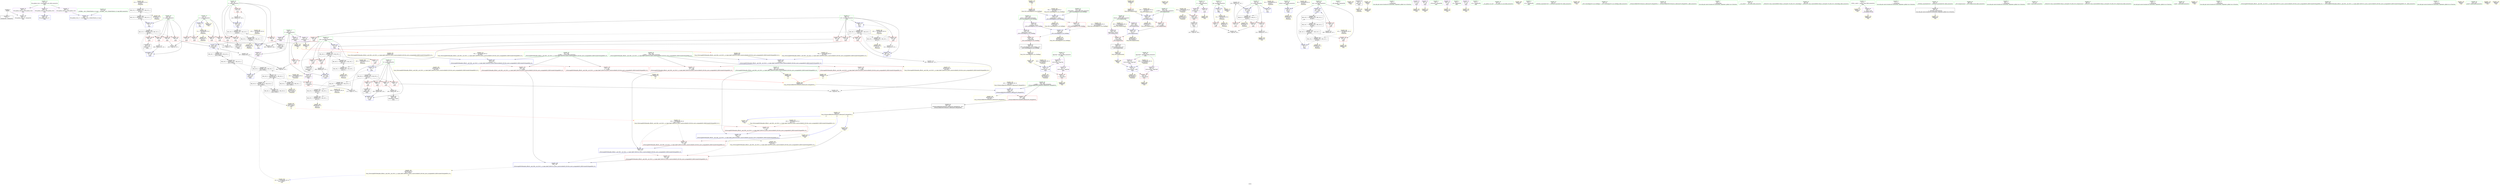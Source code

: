 digraph "SVFG" {
	label="SVFG";

	Node0x564ef6b85640 [shape=record,color=grey,label="{NodeID: 0\nNullPtr}"];
	Node0x564ef6b85640 -> Node0x564ef6ba40d0[style=solid];
	Node0x564ef6b85640 -> Node0x564ef6ba9950[style=solid];
	Node0x564ef6bc0f70 [shape=record,color=yellow,style=double,label="{NodeID: 263\n12V_1 = ENCHI(MR_12V_0)\npts\{66 \}\nFun[main]}"];
	Node0x564ef6bc0f70 -> Node0x564ef6bbd130[style=dashed];
	Node0x564ef6babba0 [shape=record,color=yellow,style=double,label="{NodeID: 180\nAPARM(83)\nCS[]}"];
	Node0x564ef6ba2eb0 [shape=record,color=red,label="{NodeID: 97\n139\<--63\n\<--i\nmain\n}"];
	Node0x564ef6ba2eb0 -> Node0x564ef6ba4610[style=solid];
	Node0x564ef6ba0f10 [shape=record,color=green,label="{NodeID: 14\n8\<--10\nn\<--n_field_insensitive\nGlob }"];
	Node0x564ef6ba0f10 -> Node0x564ef6ba5f00[style=solid];
	Node0x564ef6ba0f10 -> Node0x564ef6ba5fd0[style=solid];
	Node0x564ef6ba0f10 -> Node0x564ef6ba60a0[style=solid];
	Node0x564ef6ba0f10 -> Node0x564ef6ba6170[style=solid];
	Node0x564ef6ba0f10 -> Node0x564ef6ba9550[style=solid];
	Node0x564ef6ba0f10 -> Node0x564ef6bab5f0[style=solid];
	Node0x564ef6bc1c10 [shape=record,color=yellow,style=double,label="{NodeID: 277\n36V_1 = ENCHI(MR_36V_0)\npts\{2490000 \}\nFun[_ZSt12setprecisioni]}"];
	Node0x564ef6bc1c10 -> Node0x564ef6baac30[style=dashed];
	Node0x564ef6ba67b0 [shape=record,color=yellow,style=double,label="{NodeID: 194\nARet(109)\nCS[]}"];
	Node0x564ef6ba3a10 [shape=record,color=red,label="{NodeID: 111\n170\<--71\n\<--j29\nmain\n}"];
	Node0x564ef6ba3a10 -> Node0x564ef6ba46e0[style=solid];
	Node0x564ef6ba1c50 [shape=record,color=green,label="{NodeID: 28\n63\<--64\ni\<--i_field_insensitive\nmain\n}"];
	Node0x564ef6ba1c50 -> Node0x564ef6ba6580[style=solid];
	Node0x564ef6ba1c50 -> Node0x564ef6ba2de0[style=solid];
	Node0x564ef6ba1c50 -> Node0x564ef6ba2eb0[style=solid];
	Node0x564ef6ba1c50 -> Node0x564ef6ba2f80[style=solid];
	Node0x564ef6ba1c50 -> Node0x564ef6ba9d90[style=solid];
	Node0x564ef6ba1c50 -> Node0x564ef6baa1a0[style=solid];
	Node0x564ef6bc32f0 [shape=record,color=yellow,style=double,label="{NodeID: 291\nRETMU(22V_1)\npts\{150000 \}\nFun[main]}"];
	Node0x564ef6ba71d0 [shape=record,color=yellow,style=double,label="{NodeID: 208\nFPARM(234)\nFun[_ZSt11setiosflagsSt13_Ios_Fmtflags]}"];
	Node0x564ef6ba71d0 -> Node0x564ef6baa9c0[style=solid];
	Node0x564ef6ba8e00 [shape=record,color=red,label="{NodeID: 125\n257\<--256\n\<--coerce.dive\n_ZSt12setprecisioni\n}"];
	Node0x564ef6ba8e00 -> Node0x564ef6ba4a20[style=solid];
	Node0x564ef6ba2900 [shape=record,color=green,label="{NodeID: 42\n237\<--238\n__mask.addr\<--__mask.addr_field_insensitive\n_ZSt11setiosflagsSt13_Ios_Fmtflags\n}"];
	Node0x564ef6ba2900 -> Node0x564ef6ba8b90[style=solid];
	Node0x564ef6ba2900 -> Node0x564ef6baa9c0[style=solid];
	Node0x564ef6bc4070 [shape=record,color=yellow,style=double,label="{NodeID: 305\n24V_10 = CSCHI(MR_24V_9)\npts\{170000 \}\nCS[]}"];
	Node0x564ef6bc4070 -> Node0x564ef6bb9530[style=dashed];
	Node0x564ef6baf700 [shape=record,color=grey,label="{NodeID: 222\n223 = Binary(222, 147, )\n}"];
	Node0x564ef6baf700 -> Node0x564ef6baa8f0[style=solid];
	Node0x564ef6ba9a50 [shape=record,color=blue,label="{NodeID: 139\n55\<--9\nretval\<--\nmain\n}"];
	Node0x564ef6ba9a50 -> Node0x564ef6bc2bf0[style=dashed];
	Node0x564ef6ba4540 [shape=record,color=black,label="{NodeID: 56\n134\<--133\nconv\<--\nmain\n}"];
	Node0x564ef6ba4540 -> Node0x564ef6bafe80[style=solid];
	Node0x564ef6bb9030 [shape=record,color=black,label="{NodeID: 236\nMR_20V_5 = PHI(MR_20V_6, MR_20V_4, )\npts\{74 \}\n}"];
	Node0x564ef6bb9030 -> Node0x564ef6ba3c80[style=dashed];
	Node0x564ef6bb9030 -> Node0x564ef6ba3d50[style=dashed];
	Node0x564ef6bb9030 -> Node0x564ef6ba86b0[style=dashed];
	Node0x564ef6bb9030 -> Node0x564ef6ba8780[style=dashed];
	Node0x564ef6bb9030 -> Node0x564ef6baa680[style=dashed];
	Node0x564ef6bb9030 -> Node0x564ef6bbf830[style=dashed];
	Node0x564ef6baa5b0 [shape=record,color=blue,label="{NodeID: 153\n67\<--196\nans\<--inc45\nmain\n}"];
	Node0x564ef6baa5b0 -> Node0x564ef6bb8b30[style=dashed];
	Node0x564ef6ba50a0 [shape=record,color=purple,label="{NodeID: 70\n187\<--16\narrayidx41\<--l\nmain\n}"];
	Node0x564ef6ba50a0 -> Node0x564ef6bac150[style=solid];
	Node0x564ef6bbd630 [shape=record,color=black,label="{NodeID: 250\nMR_14V_2 = PHI(MR_14V_4, MR_14V_1, )\npts\{68 \}\n}"];
	Node0x564ef6bbd630 -> Node0x564ef6baa270[style=dashed];
	Node0x564ef6bbd630 -> Node0x564ef6bc2f70[style=dashed];
	Node0x564ef6bab110 [shape=record,color=blue,label="{NodeID: 167\n294\<--293\n__t.addr\<--__t\n_ZSt4moveIRiEONSt16remove_referenceIT_E4typeEOS2_\n}"];
	Node0x564ef6bab110 -> Node0x564ef6ba9480[style=dashed];
	Node0x564ef6bab110 -> Node0x564ef6bc3a20[style=dashed];
	Node0x564ef6ba5c90 [shape=record,color=purple,label="{NodeID: 84\n243\<--235\ncoerce.dive\<--retval\n_ZSt11setiosflagsSt13_Ios_Fmtflags\n}"];
	Node0x564ef6ba5c90 -> Node0x564ef6ba8c60[style=solid];
	Node0x564ef6b86450 [shape=record,color=green,label="{NodeID: 1\n7\<--1\n__dso_handle\<--dummyObj\nGlob }"];
	Node0x564ef6bc1050 [shape=record,color=yellow,style=double,label="{NodeID: 264\n14V_1 = ENCHI(MR_14V_0)\npts\{68 \}\nFun[main]}"];
	Node0x564ef6bc1050 -> Node0x564ef6bbd630[style=dashed];
	Node0x564ef6babc70 [shape=record,color=yellow,style=double,label="{NodeID: 181\nAPARM(88)\nCS[]|{<s0>5}}"];
	Node0x564ef6babc70:s0 -> Node0x564ef6ba7110[style=solid,color=red];
	Node0x564ef6ba2f80 [shape=record,color=red,label="{NodeID: 98\n151\<--63\n\<--i\nmain\n}"];
	Node0x564ef6ba2f80 -> Node0x564ef6baeb00[style=solid];
	Node0x564ef6ba1010 [shape=record,color=green,label="{NodeID: 15\n11\<--12\nqq\<--qq_field_insensitive\nGlob }"];
	Node0x564ef6ba1010 -> Node0x564ef6ba6240[style=solid];
	Node0x564ef6ba1010 -> Node0x564ef6ba9650[style=solid];
	Node0x564ef6ba1010 -> Node0x564ef6bab450[style=solid];
	Node0x564ef6bc1d20 [shape=record,color=yellow,style=double,label="{NodeID: 278\n34V_1 = ENCHI(MR_34V_0)\npts\{251 \}\nFun[_ZSt12setprecisioni]}"];
	Node0x564ef6bc1d20 -> Node0x564ef6baab60[style=dashed];
	Node0x564ef6ba6840 [shape=record,color=yellow,style=double,label="{NodeID: 195\nARet(37)\nCS[]}"];
	Node0x564ef6ba3ae0 [shape=record,color=red,label="{NodeID: 112\n177\<--71\n\<--j29\nmain\n}"];
	Node0x564ef6ba3ae0 -> Node0x564ef6baa4e0[style=solid];
	Node0x564ef6ba1d20 [shape=record,color=green,label="{NodeID: 29\n65\<--66\nj\<--j_field_insensitive\nmain\n}"];
	Node0x564ef6ba1d20 -> Node0x564ef6ba3050[style=solid];
	Node0x564ef6ba1d20 -> Node0x564ef6ba3120[style=solid];
	Node0x564ef6ba1d20 -> Node0x564ef6ba31f0[style=solid];
	Node0x564ef6ba1d20 -> Node0x564ef6ba32c0[style=solid];
	Node0x564ef6ba1d20 -> Node0x564ef6ba9f30[style=solid];
	Node0x564ef6ba1d20 -> Node0x564ef6baa0d0[style=solid];
	Node0x564ef6bc33d0 [shape=record,color=yellow,style=double,label="{NodeID: 292\nRETMU(24V_2)\npts\{170000 \}\nFun[main]}"];
	Node0x564ef6ba7290 [shape=record,color=yellow,style=double,label="{NodeID: 209\nFRet(54)\nFun[main]}"];
	Node0x564ef6ba8ed0 [shape=record,color=red,label="{NodeID: 126\n273\<--265\n\<--__a.addr\n_ZSt4swapIiENSt9enable_ifIXsr6__and_ISt6__not_ISt15__is_tuple_likeIT_EESt21is_move_constructibleIS3_ESt18is_move_assignableIS3_EEE5valueEvE4typeERS3_SC_\n}"];
	Node0x564ef6ba8ed0 -> Node0x564ef6bac2f0[style=solid];
	Node0x564ef6ba29d0 [shape=record,color=green,label="{NodeID: 43\n248\<--249\nretval\<--retval_field_insensitive\n_ZSt12setprecisioni\n}"];
	Node0x564ef6ba29d0 -> Node0x564ef6ba5d60[style=solid];
	Node0x564ef6ba29d0 -> Node0x564ef6ba5e30[style=solid];
	Node0x564ef6baf880 [shape=record,color=grey,label="{NodeID: 223\n215 = Binary(214, 147, )\n}"];
	Node0x564ef6baf880 -> Node0x564ef6babe10[style=solid];
	Node0x564ef6ba9b20 [shape=record,color=blue,label="{NodeID: 140\n80\<--76\ncoerce.dive\<--call\nmain\n}"];
	Node0x564ef6ba9b20 -> Node0x564ef6ba8850[style=dashed];
	Node0x564ef6ba9b20 -> Node0x564ef6bc34b0[style=dashed];
	Node0x564ef6ba4610 [shape=record,color=black,label="{NodeID: 57\n140\<--139\nidxprom20\<--\nmain\n}"];
	Node0x564ef6bb9530 [shape=record,color=black,label="{NodeID: 237\nMR_24V_9 = PHI(MR_24V_10, MR_24V_8, )\npts\{170000 \}\n}"];
	Node0x564ef6bb9530 -> Node0x564ef6bbfd30[style=dashed];
	Node0x564ef6bb9530 -> Node0x564ef6bc3f10[style=dashed];
	Node0x564ef6baa680 [shape=record,color=blue,label="{NodeID: 154\n73\<--200\nk\<--dec\nmain\n}"];
	Node0x564ef6baa680 -> Node0x564ef6bb9030[style=dashed];
	Node0x564ef6ba5170 [shape=record,color=purple,label="{NodeID: 71\n191\<--16\narrayidx44\<--l\nmain\n}"];
	Node0x564ef6ba5170 -> Node0x564ef6bac220[style=solid];
	Node0x564ef6bbe340 [shape=record,color=black,label="{NodeID: 251\nMR_16V_2 = PHI(MR_16V_4, MR_16V_1, )\npts\{70 \}\n}"];
	Node0x564ef6bbe340 -> Node0x564ef6baa340[style=dashed];
	Node0x564ef6bbe340 -> Node0x564ef6bc3050[style=dashed];
	Node0x564ef6bab1e0 [shape=record,color=yellow,style=double,label="{NodeID: 168\nAPARM(84)\nCS[]}"];
	Node0x564ef6ba5d60 [shape=record,color=purple,label="{NodeID: 85\n253\<--248\n_M_n\<--retval\n_ZSt12setprecisioni\n}"];
	Node0x564ef6ba5d60 -> Node0x564ef6baac30[style=solid];
	Node0x564ef6b864e0 [shape=record,color=green,label="{NodeID: 2\n9\<--1\n\<--dummyObj\nCan only get source location for instruction, argument, global var or function.}"];
	Node0x564ef6bc1130 [shape=record,color=yellow,style=double,label="{NodeID: 265\n16V_1 = ENCHI(MR_16V_0)\npts\{70 \}\nFun[main]}"];
	Node0x564ef6bc1130 -> Node0x564ef6bbe340[style=dashed];
	Node0x564ef6babd40 [shape=record,color=yellow,style=double,label="{NodeID: 182\nAPARM(217)\nCS[]}"];
	Node0x564ef6ba3050 [shape=record,color=red,label="{NodeID: 99\n126\<--65\n\<--j\nmain\n}"];
	Node0x564ef6ba3050 -> Node0x564ef6bb0300[style=solid];
	Node0x564ef6ba1110 [shape=record,color=green,label="{NodeID: 16\n13\<--15\ns\<--s_field_insensitive\nGlob }"];
	Node0x564ef6ba1110 -> Node0x564ef6ba4c90[style=solid];
	Node0x564ef6ba1110 -> Node0x564ef6ba4d60[style=solid];
	Node0x564ef6bc1e00 [shape=record,color=yellow,style=double,label="{NodeID: 279\n32V_1 = ENCHI(MR_32V_0)\npts\{2360000 \}\nFun[_ZSt11setiosflagsSt13_Ios_Fmtflags]}"];
	Node0x564ef6bc1e00 -> Node0x564ef6baaa90[style=dashed];
	Node0x564ef6ba68d0 [shape=record,color=yellow,style=double,label="{NodeID: 196\nARet(76)\nCS[]}"];
	Node0x564ef6ba68d0 -> Node0x564ef6ba9b20[style=solid];
	Node0x564ef6ba3bb0 [shape=record,color=red,label="{NodeID: 113\n205\<--71\n\<--j29\nmain\n}"];
	Node0x564ef6ba3bb0 -> Node0x564ef6baee00[style=solid];
	Node0x564ef6ba1df0 [shape=record,color=green,label="{NodeID: 30\n67\<--68\nans\<--ans_field_insensitive\nmain\n}"];
	Node0x564ef6ba1df0 -> Node0x564ef6ba3390[style=solid];
	Node0x564ef6ba1df0 -> Node0x564ef6ba3460[style=solid];
	Node0x564ef6ba1df0 -> Node0x564ef6baa270[style=solid];
	Node0x564ef6ba1df0 -> Node0x564ef6baa5b0[style=solid];
	Node0x564ef6bc34b0 [shape=record,color=yellow,style=double,label="{NodeID: 293\nRETMU(26V_2)\npts\{580000 \}\nFun[main]}"];
	Node0x564ef6ba73b0 [shape=record,color=yellow,style=double,label="{NodeID: 210\nFRet(292)\nFun[_ZSt4moveIRiEONSt16remove_referenceIT_E4typeEOS2_]|{<s0>12|<s1>13|<s2>14}}"];
	Node0x564ef6ba73b0:s0 -> Node0x564ef6ba6ba0[style=solid,color=blue];
	Node0x564ef6ba73b0:s1 -> Node0x564ef6ba6c30[style=solid,color=blue];
	Node0x564ef6ba73b0:s2 -> Node0x564ef6ba6cc0[style=solid,color=blue];
	Node0x564ef6ba8fa0 [shape=record,color=red,label="{NodeID: 127\n282\<--265\n\<--__a.addr\n_ZSt4swapIiENSt9enable_ifIXsr6__and_ISt6__not_ISt15__is_tuple_likeIT_EESt21is_move_constructibleIS3_ESt18is_move_assignableIS3_EEE5valueEvE4typeERS3_SC_\n}"];
	Node0x564ef6ba8fa0 -> Node0x564ef6baaf70[style=solid];
	Node0x564ef6ba2aa0 [shape=record,color=green,label="{NodeID: 44\n250\<--251\n__n.addr\<--__n.addr_field_insensitive\n_ZSt12setprecisioni\n}"];
	Node0x564ef6ba2aa0 -> Node0x564ef6ba8d30[style=solid];
	Node0x564ef6ba2aa0 -> Node0x564ef6baab60[style=solid];
	Node0x564ef6bafa00 [shape=record,color=grey,label="{NodeID: 224\n175 = cmp(173, 174, )\n}"];
	Node0x564ef6ba9bf0 [shape=record,color=blue,label="{NodeID: 141\n91\<--87\ncoerce.dive5\<--call4\nmain\n}"];
	Node0x564ef6ba9bf0 -> Node0x564ef6ba8920[style=dashed];
	Node0x564ef6ba9bf0 -> Node0x564ef6bc3590[style=dashed];
	Node0x564ef6ba46e0 [shape=record,color=black,label="{NodeID: 58\n171\<--170\nidxprom33\<--\nmain\n}"];
	Node0x564ef6bb9a30 [shape=record,color=black,label="{NodeID: 238\nMR_10V_4 = PHI(MR_10V_5, MR_10V_3, )\npts\{64 \}\n}"];
	Node0x564ef6bb9a30 -> Node0x564ef6ba6580[style=dashed];
	Node0x564ef6bb9a30 -> Node0x564ef6ba2de0[style=dashed];
	Node0x564ef6bb9a30 -> Node0x564ef6ba2eb0[style=dashed];
	Node0x564ef6bb9a30 -> Node0x564ef6ba2f80[style=dashed];
	Node0x564ef6bb9a30 -> Node0x564ef6baa1a0[style=dashed];
	Node0x564ef6bb9a30 -> Node0x564ef6bbcc30[style=dashed];
	Node0x564ef6baa750 [shape=record,color=blue,label="{NodeID: 155\n71\<--206\nj29\<--inc50\nmain\n}"];
	Node0x564ef6baa750 -> Node0x564ef6bba930[style=dashed];
	Node0x564ef6ba5240 [shape=record,color=purple,label="{NodeID: 72\n98\<--19\n\<--.str\nmain\n}"];
	Node0x564ef6ba5240 -> Node0x564ef6bab380[style=solid];
	Node0x564ef6bbe430 [shape=record,color=black,label="{NodeID: 252\nMR_18V_2 = PHI(MR_18V_3, MR_18V_1, )\npts\{72 \}\n}"];
	Node0x564ef6bbe430 -> Node0x564ef6bbb830[style=dashed];
	Node0x564ef6bbe430 -> Node0x564ef6bc3130[style=dashed];
	Node0x564ef6bab2b0 [shape=record,color=yellow,style=double,label="{NodeID: 169\nAPARM(94)\nCS[]}"];
	Node0x564ef6ba5e30 [shape=record,color=purple,label="{NodeID: 86\n256\<--248\ncoerce.dive\<--retval\n_ZSt12setprecisioni\n}"];
	Node0x564ef6ba5e30 -> Node0x564ef6ba8e00[style=solid];
	Node0x564ef6b86790 [shape=record,color=green,label="{NodeID: 3\n18\<--1\n_ZSt4cout\<--dummyObj\nGlob }"];
	Node0x564ef6bc1210 [shape=record,color=yellow,style=double,label="{NodeID: 266\n18V_1 = ENCHI(MR_18V_0)\npts\{72 \}\nFun[main]}"];
	Node0x564ef6bc1210 -> Node0x564ef6bbe430[style=dashed];
	Node0x564ef6babe10 [shape=record,color=yellow,style=double,label="{NodeID: 183\nAPARM(215)\nCS[]}"];
	Node0x564ef6ba3120 [shape=record,color=red,label="{NodeID: 100\n130\<--65\n\<--j\nmain\n}"];
	Node0x564ef6ba3120 -> Node0x564ef6ba4470[style=solid];
	Node0x564ef6ba1210 [shape=record,color=green,label="{NodeID: 17\n16\<--17\nl\<--l_field_insensitive\nGlob }"];
	Node0x564ef6ba1210 -> Node0x564ef6ba4e30[style=solid];
	Node0x564ef6ba1210 -> Node0x564ef6ba4f00[style=solid];
	Node0x564ef6ba1210 -> Node0x564ef6ba4fd0[style=solid];
	Node0x564ef6ba1210 -> Node0x564ef6ba50a0[style=solid];
	Node0x564ef6ba1210 -> Node0x564ef6ba5170[style=solid];
	Node0x564ef6bc1f10 [shape=record,color=yellow,style=double,label="{NodeID: 280\n30V_1 = ENCHI(MR_30V_0)\npts\{238 \}\nFun[_ZSt11setiosflagsSt13_Ios_Fmtflags]}"];
	Node0x564ef6bc1f10 -> Node0x564ef6baa9c0[style=dashed];
	Node0x564ef6ba6960 [shape=record,color=yellow,style=double,label="{NodeID: 197\nARet(84)\nCS[]}"];
	Node0x564ef6ba6960 -> Node0x564ef6bab1e0[style=solid];
	Node0x564ef6ba3c80 [shape=record,color=red,label="{NodeID: 114\n180\<--73\n\<--k\nmain\n}"];
	Node0x564ef6ba3c80 -> Node0x564ef6bb0000[style=solid];
	Node0x564ef6ba1ec0 [shape=record,color=green,label="{NodeID: 31\n69\<--70\ni25\<--i25_field_insensitive\nmain\n}"];
	Node0x564ef6ba1ec0 -> Node0x564ef6ba3530[style=solid];
	Node0x564ef6ba1ec0 -> Node0x564ef6ba3600[style=solid];
	Node0x564ef6ba1ec0 -> Node0x564ef6ba36d0[style=solid];
	Node0x564ef6ba1ec0 -> Node0x564ef6ba37a0[style=solid];
	Node0x564ef6ba1ec0 -> Node0x564ef6ba3870[style=solid];
	Node0x564ef6ba1ec0 -> Node0x564ef6baa340[style=solid];
	Node0x564ef6ba1ec0 -> Node0x564ef6baa820[style=solid];
	Node0x564ef6bc3590 [shape=record,color=yellow,style=double,label="{NodeID: 294\nRETMU(28V_2)\npts\{600000 \}\nFun[main]}"];
	Node0x564ef6ba7500 [shape=record,color=yellow,style=double,label="{NodeID: 211\nFRet(246)\nFun[_ZSt12setprecisioni]|{<s0>5}}"];
	Node0x564ef6ba7500:s0 -> Node0x564ef6ba69f0[style=solid,color=blue];
	Node0x564ef6ba9070 [shape=record,color=red,label="{NodeID: 128\n279\<--267\n\<--__b.addr\n_ZSt4swapIiENSt9enable_ifIXsr6__and_ISt6__not_ISt15__is_tuple_likeIT_EESt21is_move_constructibleIS3_ESt18is_move_assignableIS3_EEE5valueEvE4typeERS3_SC_\n}"];
	Node0x564ef6ba9070 -> Node0x564ef6bac3c0[style=solid];
	Node0x564ef6ba2b70 [shape=record,color=green,label="{NodeID: 45\n265\<--266\n__a.addr\<--__a.addr_field_insensitive\n_ZSt4swapIiENSt9enable_ifIXsr6__and_ISt6__not_ISt15__is_tuple_likeIT_EESt21is_move_constructibleIS3_ESt18is_move_assignableIS3_EEE5valueEvE4typeERS3_SC_\n}"];
	Node0x564ef6ba2b70 -> Node0x564ef6ba8ed0[style=solid];
	Node0x564ef6ba2b70 -> Node0x564ef6ba8fa0[style=solid];
	Node0x564ef6ba2b70 -> Node0x564ef6baad00[style=solid];
	Node0x564ef6bafb80 [shape=record,color=grey,label="{NodeID: 225\n160 = cmp(158, 159, )\n}"];
	Node0x564ef6ba9cc0 [shape=record,color=blue,label="{NodeID: 142\n61\<--9\nii\<--\nmain\n}"];
	Node0x564ef6ba9cc0 -> Node0x564ef6bbc730[style=dashed];
	Node0x564ef6ba47b0 [shape=record,color=black,label="{NodeID: 59\n186\<--185\nidxprom40\<--\nmain\n}"];
	Node0x564ef6bb9f30 [shape=record,color=black,label="{NodeID: 239\nMR_12V_3 = PHI(MR_12V_5, MR_12V_2, )\npts\{66 \}\n}"];
	Node0x564ef6bb9f30 -> Node0x564ef6ba9f30[style=dashed];
	Node0x564ef6bb9f30 -> Node0x564ef6bbd130[style=dashed];
	Node0x564ef6baa820 [shape=record,color=blue,label="{NodeID: 156\n69\<--211\ni25\<--inc53\nmain\n}"];
	Node0x564ef6baa820 -> Node0x564ef6bbb330[style=dashed];
	Node0x564ef6ba5310 [shape=record,color=purple,label="{NodeID: 73\n108\<--19\n\<--.str\nmain\n}"];
	Node0x564ef6ba5310 -> Node0x564ef6bab520[style=solid];
	Node0x564ef6bbe930 [shape=record,color=black,label="{NodeID: 253\nMR_20V_2 = PHI(MR_20V_3, MR_20V_1, )\npts\{74 \}\n}"];
	Node0x564ef6bbe930 -> Node0x564ef6bbbd30[style=dashed];
	Node0x564ef6bbe930 -> Node0x564ef6bc3210[style=dashed];
	Node0x564ef6bab380 [shape=record,color=yellow,style=double,label="{NodeID: 170\nAPARM(98)\nCS[]}"];
	Node0x564ef6ba5f00 [shape=record,color=red,label="{NodeID: 87\n113\<--8\n\<--n\nmain\n}"];
	Node0x564ef6ba5f00 -> Node0x564ef6bb0180[style=solid];
	Node0x564ef6b86820 [shape=record,color=green,label="{NodeID: 4\n19\<--1\n.str\<--dummyObj\nGlob }"];
	Node0x564ef6bc12f0 [shape=record,color=yellow,style=double,label="{NodeID: 267\n20V_1 = ENCHI(MR_20V_0)\npts\{74 \}\nFun[main]}"];
	Node0x564ef6bc12f0 -> Node0x564ef6bbe930[style=dashed];
	Node0x564ef6babee0 [shape=record,color=yellow,style=double,label="{NodeID: 184\nAPARM(216)\nCS[]}"];
	Node0x564ef6ba31f0 [shape=record,color=red,label="{NodeID: 101\n138\<--65\n\<--j\nmain\n}"];
	Node0x564ef6ba31f0 -> Node0x564ef6baa000[style=solid];
	Node0x564ef6ba1310 [shape=record,color=green,label="{NodeID: 18\n25\<--29\nllvm.global_ctors\<--llvm.global_ctors_field_insensitive\nGlob }"];
	Node0x564ef6ba1310 -> Node0x564ef6ba5580[style=solid];
	Node0x564ef6ba1310 -> Node0x564ef6ba5680[style=solid];
	Node0x564ef6ba1310 -> Node0x564ef6ba5780[style=solid];
	Node0x564ef6bc1ff0 [shape=record,color=yellow,style=double,label="{NodeID: 281\nRETMU(2V_1)\npts\{10 \}\nFun[main]}"];
	Node0x564ef6ba69f0 [shape=record,color=yellow,style=double,label="{NodeID: 198\nARet(87)\nCS[]}"];
	Node0x564ef6ba69f0 -> Node0x564ef6ba9bf0[style=solid];
	Node0x564ef6ba3d50 [shape=record,color=red,label="{NodeID: 115\n185\<--73\n\<--k\nmain\n}"];
	Node0x564ef6ba3d50 -> Node0x564ef6ba47b0[style=solid];
	Node0x564ef6ba1f90 [shape=record,color=green,label="{NodeID: 32\n71\<--72\nj29\<--j29_field_insensitive\nmain\n}"];
	Node0x564ef6ba1f90 -> Node0x564ef6ba3940[style=solid];
	Node0x564ef6ba1f90 -> Node0x564ef6ba3a10[style=solid];
	Node0x564ef6ba1f90 -> Node0x564ef6ba3ae0[style=solid];
	Node0x564ef6ba1f90 -> Node0x564ef6ba3bb0[style=solid];
	Node0x564ef6ba1f90 -> Node0x564ef6baa410[style=solid];
	Node0x564ef6ba1f90 -> Node0x564ef6baa750[style=solid];
	Node0x564ef6bc3670 [shape=record,color=yellow,style=double,label="{NodeID: 295\nRETMU(42V_2)\npts\{270 \}\nFun[_ZSt4swapIiENSt9enable_ifIXsr6__and_ISt6__not_ISt15__is_tuple_likeIT_EESt21is_move_constructibleIS3_ESt18is_move_assignableIS3_EEE5valueEvE4typeERS3_SC_]}"];
	Node0x564ef6bae940 [shape=record,color=yellow,style=double,label="{NodeID: 212\nFRet(233)\nFun[_ZSt11setiosflagsSt13_Ios_Fmtflags]|{<s0>3}}"];
	Node0x564ef6bae940:s0 -> Node0x564ef6ba68d0[style=solid,color=blue];
	Node0x564ef6ba9140 [shape=record,color=red,label="{NodeID: 129\n286\<--267\n\<--__b.addr\n_ZSt4swapIiENSt9enable_ifIXsr6__and_ISt6__not_ISt15__is_tuple_likeIT_EESt21is_move_constructibleIS3_ESt18is_move_assignableIS3_EEE5valueEvE4typeERS3_SC_\n}"];
	Node0x564ef6ba9140 -> Node0x564ef6bab040[style=solid];
	Node0x564ef6ba2c40 [shape=record,color=green,label="{NodeID: 46\n267\<--268\n__b.addr\<--__b.addr_field_insensitive\n_ZSt4swapIiENSt9enable_ifIXsr6__and_ISt6__not_ISt15__is_tuple_likeIT_EESt21is_move_constructibleIS3_ESt18is_move_assignableIS3_EEE5valueEvE4typeERS3_SC_\n}"];
	Node0x564ef6ba2c40 -> Node0x564ef6ba9070[style=solid];
	Node0x564ef6ba2c40 -> Node0x564ef6ba9140[style=solid];
	Node0x564ef6ba2c40 -> Node0x564ef6baadd0[style=solid];
	Node0x564ef6bafd00 [shape=record,color=grey,label="{NodeID: 226\n106 = cmp(104, 105, )\n}"];
	Node0x564ef6ba9d90 [shape=record,color=blue,label="{NodeID: 143\n63\<--9\ni\<--\nmain\n}"];
	Node0x564ef6ba9d90 -> Node0x564ef6bb9a30[style=dashed];
	Node0x564ef6ba4880 [shape=record,color=black,label="{NodeID: 60\n190\<--189\nidxprom43\<--sub42\nmain\n}"];
	Node0x564ef6bba430 [shape=record,color=black,label="{NodeID: 240\nMR_24V_3 = PHI(MR_24V_5, MR_24V_2, )\npts\{170000 \}\n}"];
	Node0x564ef6bba430 -> Node0x564ef6ba9e60[style=dashed];
	Node0x564ef6bba430 -> Node0x564ef6bbc230[style=dashed];
	Node0x564ef6baa8f0 [shape=record,color=blue,label="{NodeID: 157\n61\<--223\nii\<--inc58\nmain\n}"];
	Node0x564ef6baa8f0 -> Node0x564ef6bbc730[style=dashed];
	Node0x564ef6ba53e0 [shape=record,color=purple,label="{NodeID: 74\n121\<--21\n\<--.str.1\nmain\n}"];
	Node0x564ef6ba53e0 -> Node0x564ef6babfb0[style=solid];
	Node0x564ef6bbee30 [shape=record,color=black,label="{NodeID: 254\nMR_24V_2 = PHI(MR_24V_8, MR_24V_1, )\npts\{170000 \}\n}"];
	Node0x564ef6bbee30 -> Node0x564ef6bba430[style=dashed];
	Node0x564ef6bbee30 -> Node0x564ef6bc33d0[style=dashed];
	Node0x564ef6bab450 [shape=record,color=yellow,style=double,label="{NodeID: 171\nAPARM(11)\nCS[]}"];
	Node0x564ef6ba5fd0 [shape=record,color=red,label="{NodeID: 88\n127\<--8\n\<--n\nmain\n}"];
	Node0x564ef6ba5fd0 -> Node0x564ef6bb0300[style=solid];
	Node0x564ef6b868b0 [shape=record,color=green,label="{NodeID: 5\n21\<--1\n.str.1\<--dummyObj\nGlob }"];
	Node0x564ef6bc13d0 [shape=record,color=yellow,style=double,label="{NodeID: 268\n22V_1 = ENCHI(MR_22V_0)\npts\{150000 \}\nFun[main]}"];
	Node0x564ef6bc13d0 -> Node0x564ef6ba89f0[style=dashed];
	Node0x564ef6bc13d0 -> Node0x564ef6bc32f0[style=dashed];
	Node0x564ef6babfb0 [shape=record,color=yellow,style=double,label="{NodeID: 185\nAPARM(121)\nCS[]}"];
	Node0x564ef6ba32c0 [shape=record,color=red,label="{NodeID: 102\n145\<--65\n\<--j\nmain\n}"];
	Node0x564ef6ba32c0 -> Node0x564ef6baef80[style=solid];
	Node0x564ef6ba1410 [shape=record,color=green,label="{NodeID: 19\n30\<--31\n__cxx_global_var_init\<--__cxx_global_var_init_field_insensitive\n}"];
	Node0x564ef6bc2b10 [shape=record,color=yellow,style=double,label="{NodeID: 282\nRETMU(4V_1)\npts\{12 \}\nFun[main]}"];
	Node0x564ef6ba6a80 [shape=record,color=yellow,style=double,label="{NodeID: 199\nARet(218)\nCS[]}"];
	Node0x564ef6ba86b0 [shape=record,color=red,label="{NodeID: 116\n188\<--73\n\<--k\nmain\n}"];
	Node0x564ef6ba86b0 -> Node0x564ef6baec80[style=solid];
	Node0x564ef6ba2060 [shape=record,color=green,label="{NodeID: 33\n73\<--74\nk\<--k_field_insensitive\nmain\n}"];
	Node0x564ef6ba2060 -> Node0x564ef6ba3c80[style=solid];
	Node0x564ef6ba2060 -> Node0x564ef6ba3d50[style=solid];
	Node0x564ef6ba2060 -> Node0x564ef6ba86b0[style=solid];
	Node0x564ef6ba2060 -> Node0x564ef6ba8780[style=solid];
	Node0x564ef6ba2060 -> Node0x564ef6baa4e0[style=solid];
	Node0x564ef6ba2060 -> Node0x564ef6baa680[style=solid];
	Node0x564ef6bc3780 [shape=record,color=yellow,style=double,label="{NodeID: 296\nRETMU(24V_3)\npts\{170000 \}\nFun[_ZSt4swapIiENSt9enable_ifIXsr6__and_ISt6__not_ISt15__is_tuple_likeIT_EESt21is_move_constructibleIS3_ESt18is_move_assignableIS3_EEE5valueEvE4typeERS3_SC_]|{<s0>10}}"];
	Node0x564ef6bc3780:s0 -> Node0x564ef6bc4070[style=dashed,color=blue];
	Node0x564ef6baea00 [shape=record,color=grey,label="{NodeID: 213\n211 = Binary(210, 147, )\n}"];
	Node0x564ef6baea00 -> Node0x564ef6baa820[style=solid];
	Node0x564ef6ba9210 [shape=record,color=red,label="{NodeID: 130\n277\<--274\n\<--call\n_ZSt4swapIiENSt9enable_ifIXsr6__and_ISt6__not_ISt15__is_tuple_likeIT_EESt21is_move_constructibleIS3_ESt18is_move_assignableIS3_EEE5valueEvE4typeERS3_SC_\n}"];
	Node0x564ef6ba9210 -> Node0x564ef6baaea0[style=solid];
	Node0x564ef6ba2d10 [shape=record,color=green,label="{NodeID: 47\n269\<--270\n__tmp\<--__tmp_field_insensitive\n_ZSt4swapIiENSt9enable_ifIXsr6__and_ISt6__not_ISt15__is_tuple_likeIT_EESt21is_move_constructibleIS3_ESt18is_move_assignableIS3_EEE5valueEvE4typeERS3_SC_\n}"];
	Node0x564ef6ba2d10 -> Node0x564ef6baaea0[style=solid];
	Node0x564ef6ba2d10 -> Node0x564ef6bac490[style=solid];
	Node0x564ef6bafe80 [shape=record,color=grey,label="{NodeID: 227\n135 = cmp(134, 136, )\n}"];
	Node0x564ef6ba9e60 [shape=record,color=blue,label="{NodeID: 144\n118\<--120\narrayidx\<--\nmain\n}"];
	Node0x564ef6ba9e60 -> Node0x564ef6bb8630[style=dashed];
	Node0x564ef6ba4950 [shape=record,color=black,label="{NodeID: 61\n233\<--244\n_ZSt11setiosflagsSt13_Ios_Fmtflags_ret\<--\n_ZSt11setiosflagsSt13_Ios_Fmtflags\n}"];
	Node0x564ef6ba4950 -> Node0x564ef6bae940[style=solid];
	Node0x564ef6bba930 [shape=record,color=black,label="{NodeID: 241\nMR_18V_5 = PHI(MR_18V_6, MR_18V_4, )\npts\{72 \}\n}"];
	Node0x564ef6bba930 -> Node0x564ef6ba3940[style=dashed];
	Node0x564ef6bba930 -> Node0x564ef6ba3a10[style=dashed];
	Node0x564ef6bba930 -> Node0x564ef6ba3ae0[style=dashed];
	Node0x564ef6bba930 -> Node0x564ef6ba3bb0[style=dashed];
	Node0x564ef6bba930 -> Node0x564ef6baa750[style=dashed];
	Node0x564ef6bba930 -> Node0x564ef6bbb830[style=dashed];
	Node0x564ef6baa9c0 [shape=record,color=blue,label="{NodeID: 158\n237\<--234\n__mask.addr\<--__mask\n_ZSt11setiosflagsSt13_Ios_Fmtflags\n}"];
	Node0x564ef6baa9c0 -> Node0x564ef6ba8b90[style=dashed];
	Node0x564ef6baa9c0 -> Node0x564ef6bc3d20[style=dashed];
	Node0x564ef6ba54b0 [shape=record,color=purple,label="{NodeID: 75\n217\<--23\n\<--.str.2\nmain\n}"];
	Node0x564ef6ba54b0 -> Node0x564ef6babd40[style=solid];
	Node0x564ef6bbf330 [shape=record,color=black,label="{NodeID: 255\nMR_14V_7 = PHI(MR_14V_5, MR_14V_4, )\npts\{68 \}\n}"];
	Node0x564ef6bbf330 -> Node0x564ef6bbae30[style=dashed];
	Node0x564ef6bab520 [shape=record,color=yellow,style=double,label="{NodeID: 172\nAPARM(108)\nCS[]}"];
	Node0x564ef6ba60a0 [shape=record,color=red,label="{NodeID: 89\n159\<--8\n\<--n\nmain\n}"];
	Node0x564ef6ba60a0 -> Node0x564ef6bafb80[style=solid];
	Node0x564ef6b86970 [shape=record,color=green,label="{NodeID: 6\n23\<--1\n.str.2\<--dummyObj\nGlob }"];
	Node0x564ef6bc14b0 [shape=record,color=yellow,style=double,label="{NodeID: 269\n24V_1 = ENCHI(MR_24V_0)\npts\{170000 \}\nFun[main]}"];
	Node0x564ef6bc14b0 -> Node0x564ef6bbee30[style=dashed];
	Node0x564ef6bac080 [shape=record,color=yellow,style=double,label="{NodeID: 186\nAPARM(122)\nCS[]}"];
	Node0x564ef6ba3390 [shape=record,color=red,label="{NodeID: 103\n195\<--67\n\<--ans\nmain\n}"];
	Node0x564ef6ba3390 -> Node0x564ef6baf580[style=solid];
	Node0x564ef6ba1510 [shape=record,color=green,label="{NodeID: 20\n34\<--35\n_ZNSt8ios_base4InitC1Ev\<--_ZNSt8ios_base4InitC1Ev_field_insensitive\n}"];
	Node0x564ef6bc2bf0 [shape=record,color=yellow,style=double,label="{NodeID: 283\nRETMU(6V_2)\npts\{56 \}\nFun[main]}"];
	Node0x564ef6ba6b10 [shape=record,color=yellow,style=double,label="{NodeID: 200\nARet(123)\nCS[]}"];
	Node0x564ef6ba8780 [shape=record,color=red,label="{NodeID: 117\n199\<--73\n\<--k\nmain\n}"];
	Node0x564ef6ba8780 -> Node0x564ef6baf400[style=solid];
	Node0x564ef6ba2130 [shape=record,color=green,label="{NodeID: 34\n78\<--79\n_ZSt11setiosflagsSt13_Ios_Fmtflags\<--_ZSt11setiosflagsSt13_Ios_Fmtflags_field_insensitive\n}"];
	Node0x564ef6bc3860 [shape=record,color=yellow,style=double,label="{NodeID: 297\nRETMU(38V_2)\npts\{266 \}\nFun[_ZSt4swapIiENSt9enable_ifIXsr6__and_ISt6__not_ISt15__is_tuple_likeIT_EESt21is_move_constructibleIS3_ESt18is_move_assignableIS3_EEE5valueEvE4typeERS3_SC_]}"];
	Node0x564ef6baeb00 [shape=record,color=grey,label="{NodeID: 214\n152 = Binary(151, 147, )\n}"];
	Node0x564ef6baeb00 -> Node0x564ef6baa1a0[style=solid];
	Node0x564ef6ba92e0 [shape=record,color=red,label="{NodeID: 131\n281\<--280\n\<--call1\n_ZSt4swapIiENSt9enable_ifIXsr6__and_ISt6__not_ISt15__is_tuple_likeIT_EESt21is_move_constructibleIS3_ESt18is_move_assignableIS3_EEE5valueEvE4typeERS3_SC_\n}"];
	Node0x564ef6ba92e0 -> Node0x564ef6baaf70[style=solid];
	Node0x564ef6ba3e00 [shape=record,color=green,label="{NodeID: 48\n275\<--276\n_ZSt4moveIRiEONSt16remove_referenceIT_E4typeEOS2_\<--_ZSt4moveIRiEONSt16remove_referenceIT_E4typeEOS2__field_insensitive\n}"];
	Node0x564ef6bb0000 [shape=record,color=grey,label="{NodeID: 228\n183 = cmp(180, 182, )\n}"];
	Node0x564ef6ba9f30 [shape=record,color=blue,label="{NodeID: 145\n65\<--9\nj\<--\nmain\n}"];
	Node0x564ef6ba9f30 -> Node0x564ef6bb8130[style=dashed];
	Node0x564ef6ba4a20 [shape=record,color=black,label="{NodeID: 62\n246\<--257\n_ZSt12setprecisioni_ret\<--\n_ZSt12setprecisioni\n}"];
	Node0x564ef6ba4a20 -> Node0x564ef6ba7500[style=solid];
	Node0x564ef6bbae30 [shape=record,color=black,label="{NodeID: 242\nMR_14V_4 = PHI(MR_14V_7, MR_14V_3, )\npts\{68 \}\n}"];
	Node0x564ef6bbae30 -> Node0x564ef6ba3460[style=dashed];
	Node0x564ef6bbae30 -> Node0x564ef6bb8b30[style=dashed];
	Node0x564ef6bbae30 -> Node0x564ef6bbd630[style=dashed];
	Node0x564ef6bbae30 -> Node0x564ef6bbf330[style=dashed];
	Node0x564ef6baaa90 [shape=record,color=blue,label="{NodeID: 159\n240\<--241\n_M_mask\<--\n_ZSt11setiosflagsSt13_Ios_Fmtflags\n}"];
	Node0x564ef6baaa90 -> Node0x564ef6ba8c60[style=dashed];
	Node0x564ef6baaa90 -> Node0x564ef6bc3e30[style=dashed];
	Node0x564ef6ba5580 [shape=record,color=purple,label="{NodeID: 76\n303\<--25\nllvm.global_ctors_0\<--llvm.global_ctors\nGlob }"];
	Node0x564ef6ba5580 -> Node0x564ef6ba9750[style=solid];
	Node0x564ef6bbf830 [shape=record,color=black,label="{NodeID: 256\nMR_20V_7 = PHI(MR_20V_5, MR_20V_3, )\npts\{74 \}\n}"];
	Node0x564ef6bbf830 -> Node0x564ef6bbbd30[style=dashed];
	Node0x564ef6bab5f0 [shape=record,color=yellow,style=double,label="{NodeID: 173\nAPARM(8)\nCS[]}"];
	Node0x564ef6ba6170 [shape=record,color=red,label="{NodeID: 90\n166\<--8\n\<--n\nmain\n}"];
	Node0x564ef6ba6170 -> Node0x564ef6baf280[style=solid];
	Node0x564ef6ba08c0 [shape=record,color=green,label="{NodeID: 7\n26\<--1\n\<--dummyObj\nCan only get source location for instruction, argument, global var or function.}"];
	Node0x564ef6bc1590 [shape=record,color=yellow,style=double,label="{NodeID: 270\n26V_1 = ENCHI(MR_26V_0)\npts\{580000 \}\nFun[main]}"];
	Node0x564ef6bc1590 -> Node0x564ef6ba9b20[style=dashed];
	Node0x564ef6bac150 [shape=record,color=yellow,style=double,label="{NodeID: 187\nAPARM(187)\nCS[]|{<s0>10}}"];
	Node0x564ef6bac150:s0 -> Node0x564ef6ba6d80[style=solid,color=red];
	Node0x564ef6ba3460 [shape=record,color=red,label="{NodeID: 104\n216\<--67\n\<--ans\nmain\n}"];
	Node0x564ef6ba3460 -> Node0x564ef6babee0[style=solid];
	Node0x564ef6ba1610 [shape=record,color=green,label="{NodeID: 21\n40\<--41\n__cxa_atexit\<--__cxa_atexit_field_insensitive\n}"];
	Node0x564ef6bc2cd0 [shape=record,color=yellow,style=double,label="{NodeID: 284\nRETMU(8V_3)\npts\{62 \}\nFun[main]}"];
	Node0x564ef6ba6ba0 [shape=record,color=yellow,style=double,label="{NodeID: 201\nARet(274)\nCS[]}"];
	Node0x564ef6ba6ba0 -> Node0x564ef6ba9210[style=solid];
	Node0x564ef6ba8850 [shape=record,color=red,label="{NodeID: 118\n83\<--82\n\<--coerce.dive1\nmain\n}"];
	Node0x564ef6ba8850 -> Node0x564ef6babba0[style=solid];
	Node0x564ef6ba2230 [shape=record,color=green,label="{NodeID: 35\n85\<--86\n_ZStlsIcSt11char_traitsIcEERSt13basic_ostreamIT_T0_ES6_St12_Setiosflags\<--_ZStlsIcSt11char_traitsIcEERSt13basic_ostreamIT_T0_ES6_St12_Setiosflags_field_insensitive\n}"];
	Node0x564ef6bc3940 [shape=record,color=yellow,style=double,label="{NodeID: 298\nRETMU(40V_2)\npts\{268 \}\nFun[_ZSt4swapIiENSt9enable_ifIXsr6__and_ISt6__not_ISt15__is_tuple_likeIT_EESt21is_move_constructibleIS3_ESt18is_move_assignableIS3_EEE5valueEvE4typeERS3_SC_]}"];
	Node0x564ef6baec80 [shape=record,color=grey,label="{NodeID: 215\n189 = Binary(188, 147, )\n}"];
	Node0x564ef6baec80 -> Node0x564ef6ba4880[style=solid];
	Node0x564ef6ba93b0 [shape=record,color=red,label="{NodeID: 132\n285\<--284\n\<--call2\n_ZSt4swapIiENSt9enable_ifIXsr6__and_ISt6__not_ISt15__is_tuple_likeIT_EESt21is_move_constructibleIS3_ESt18is_move_assignableIS3_EEE5valueEvE4typeERS3_SC_\n}"];
	Node0x564ef6ba93b0 -> Node0x564ef6bab040[style=solid];
	Node0x564ef6ba3f00 [shape=record,color=green,label="{NodeID: 49\n294\<--295\n__t.addr\<--__t.addr_field_insensitive\n_ZSt4moveIRiEONSt16remove_referenceIT_E4typeEOS2_\n}"];
	Node0x564ef6ba3f00 -> Node0x564ef6ba9480[style=solid];
	Node0x564ef6ba3f00 -> Node0x564ef6bab110[style=solid];
	Node0x564ef6bb0180 [shape=record,color=grey,label="{NodeID: 229\n114 = cmp(112, 113, )\n}"];
	Node0x564ef6baa000 [shape=record,color=blue,label="{NodeID: 146\n141\<--138\narrayidx21\<--\nmain\n}"];
	Node0x564ef6baa000 -> Node0x564ef6bb7c30[style=dashed];
	Node0x564ef6ba4af0 [shape=record,color=black,label="{NodeID: 63\n292\<--297\n_ZSt4moveIRiEONSt16remove_referenceIT_E4typeEOS2__ret\<--\n_ZSt4moveIRiEONSt16remove_referenceIT_E4typeEOS2_\n}"];
	Node0x564ef6ba4af0 -> Node0x564ef6ba73b0[style=solid];
	Node0x564ef6bbb330 [shape=record,color=black,label="{NodeID: 243\nMR_16V_4 = PHI(MR_16V_5, MR_16V_3, )\npts\{70 \}\n}"];
	Node0x564ef6bbb330 -> Node0x564ef6ba3530[style=dashed];
	Node0x564ef6bbb330 -> Node0x564ef6ba3600[style=dashed];
	Node0x564ef6bbb330 -> Node0x564ef6ba36d0[style=dashed];
	Node0x564ef6bbb330 -> Node0x564ef6ba37a0[style=dashed];
	Node0x564ef6bbb330 -> Node0x564ef6ba3870[style=dashed];
	Node0x564ef6bbb330 -> Node0x564ef6baa820[style=dashed];
	Node0x564ef6bbb330 -> Node0x564ef6bbe340[style=dashed];
	Node0x564ef6baab60 [shape=record,color=blue,label="{NodeID: 160\n250\<--247\n__n.addr\<--__n\n_ZSt12setprecisioni\n}"];
	Node0x564ef6baab60 -> Node0x564ef6ba8d30[style=dashed];
	Node0x564ef6baab60 -> Node0x564ef6bc3b30[style=dashed];
	Node0x564ef6ba5680 [shape=record,color=purple,label="{NodeID: 77\n304\<--25\nllvm.global_ctors_1\<--llvm.global_ctors\nGlob }"];
	Node0x564ef6ba5680 -> Node0x564ef6ba9850[style=solid];
	Node0x564ef6bbfd30 [shape=record,color=black,label="{NodeID: 257\nMR_24V_11 = PHI(MR_24V_9, MR_24V_8, )\npts\{170000 \}\n}"];
	Node0x564ef6bbfd30 -> Node0x564ef6bbc230[style=dashed];
	Node0x564ef6bab6c0 [shape=record,color=yellow,style=double,label="{NodeID: 174\nAPARM(4)\nCS[]}"];
	Node0x564ef6ba6240 [shape=record,color=red,label="{NodeID: 91\n105\<--11\n\<--qq\nmain\n}"];
	Node0x564ef6ba6240 -> Node0x564ef6bafd00[style=solid];
	Node0x564ef6ba0950 [shape=record,color=green,label="{NodeID: 8\n77\<--1\n\<--dummyObj\nCan only get source location for instruction, argument, global var or function.}"];
	Node0x564ef6bc1670 [shape=record,color=yellow,style=double,label="{NodeID: 271\n28V_1 = ENCHI(MR_28V_0)\npts\{600000 \}\nFun[main]}"];
	Node0x564ef6bc1670 -> Node0x564ef6ba9bf0[style=dashed];
	Node0x564ef6bac220 [shape=record,color=yellow,style=double,label="{NodeID: 188\nAPARM(191)\nCS[]|{<s0>10}}"];
	Node0x564ef6bac220:s0 -> Node0x564ef6ba6e70[style=solid,color=red];
	Node0x564ef6ba3530 [shape=record,color=red,label="{NodeID: 105\n158\<--69\n\<--i25\nmain\n}"];
	Node0x564ef6ba3530 -> Node0x564ef6bafb80[style=solid];
	Node0x564ef6ba1710 [shape=record,color=green,label="{NodeID: 22\n39\<--45\n_ZNSt8ios_base4InitD1Ev\<--_ZNSt8ios_base4InitD1Ev_field_insensitive\n}"];
	Node0x564ef6ba1710 -> Node0x564ef6ba42a0[style=solid];
	Node0x564ef6bc2db0 [shape=record,color=yellow,style=double,label="{NodeID: 285\nRETMU(10V_2)\npts\{64 \}\nFun[main]}"];
	Node0x564ef6ba6c30 [shape=record,color=yellow,style=double,label="{NodeID: 202\nARet(280)\nCS[]}"];
	Node0x564ef6ba6c30 -> Node0x564ef6ba92e0[style=solid];
	Node0x564ef6ba8920 [shape=record,color=red,label="{NodeID: 119\n94\<--93\n\<--coerce.dive6\nmain\n}"];
	Node0x564ef6ba8920 -> Node0x564ef6bab2b0[style=solid];
	Node0x564ef6ba2330 [shape=record,color=green,label="{NodeID: 36\n89\<--90\n_ZSt12setprecisioni\<--_ZSt12setprecisioni_field_insensitive\n}"];
	Node0x564ef6bc3a20 [shape=record,color=yellow,style=double,label="{NodeID: 299\nRETMU(45V_2)\npts\{295 \}\nFun[_ZSt4moveIRiEONSt16remove_referenceIT_E4typeEOS2_]}"];
	Node0x564ef6baee00 [shape=record,color=grey,label="{NodeID: 216\n206 = Binary(205, 147, )\n}"];
	Node0x564ef6baee00 -> Node0x564ef6baa750[style=solid];
	Node0x564ef6ba9480 [shape=record,color=red,label="{NodeID: 133\n297\<--294\n\<--__t.addr\n_ZSt4moveIRiEONSt16remove_referenceIT_E4typeEOS2_\n}"];
	Node0x564ef6ba9480 -> Node0x564ef6ba4af0[style=solid];
	Node0x564ef6ba3fd0 [shape=record,color=green,label="{NodeID: 50\n27\<--299\n_GLOBAL__sub_I_ZhukovDmitry_0_0.cpp\<--_GLOBAL__sub_I_ZhukovDmitry_0_0.cpp_field_insensitive\n}"];
	Node0x564ef6ba3fd0 -> Node0x564ef6ba9850[style=solid];
	Node0x564ef6bb0300 [shape=record,color=grey,label="{NodeID: 230\n128 = cmp(126, 127, )\n}"];
	Node0x564ef6baa0d0 [shape=record,color=blue,label="{NodeID: 147\n65\<--146\nj\<--inc\nmain\n}"];
	Node0x564ef6baa0d0 -> Node0x564ef6bb8130[style=dashed];
	Node0x564ef6ba4bc0 [shape=record,color=purple,label="{NodeID: 64\n36\<--4\n\<--_ZStL8__ioinit\n__cxx_global_var_init\n}"];
	Node0x564ef6ba4bc0 -> Node0x564ef6bab860[style=solid];
	Node0x564ef6bbb830 [shape=record,color=black,label="{NodeID: 244\nMR_18V_3 = PHI(MR_18V_5, MR_18V_2, )\npts\{72 \}\n}"];
	Node0x564ef6bbb830 -> Node0x564ef6baa410[style=dashed];
	Node0x564ef6bbb830 -> Node0x564ef6bbe430[style=dashed];
	Node0x564ef6baac30 [shape=record,color=blue,label="{NodeID: 161\n253\<--254\n_M_n\<--\n_ZSt12setprecisioni\n}"];
	Node0x564ef6baac30 -> Node0x564ef6ba8e00[style=dashed];
	Node0x564ef6baac30 -> Node0x564ef6bc3c40[style=dashed];
	Node0x564ef6ba5780 [shape=record,color=purple,label="{NodeID: 78\n305\<--25\nllvm.global_ctors_2\<--llvm.global_ctors\nGlob }"];
	Node0x564ef6ba5780 -> Node0x564ef6ba9950[style=solid];
	Node0x564ef6a03600 [shape=record,color=yellow,style=double,label="{NodeID: 258\n2V_1 = ENCHI(MR_2V_0)\npts\{10 \}\nFun[main]}"];
	Node0x564ef6a03600 -> Node0x564ef6ba5f00[style=dashed];
	Node0x564ef6a03600 -> Node0x564ef6ba5fd0[style=dashed];
	Node0x564ef6a03600 -> Node0x564ef6ba60a0[style=dashed];
	Node0x564ef6a03600 -> Node0x564ef6ba6170[style=dashed];
	Node0x564ef6a03600 -> Node0x564ef6bc1ff0[style=dashed];
	Node0x564ef6bab790 [shape=record,color=yellow,style=double,label="{NodeID: 175\nAPARM(38)\nCS[]}"];
	Node0x564ef6ba6310 [shape=record,color=red,label="{NodeID: 92\n104\<--61\n\<--ii\nmain\n}"];
	Node0x564ef6ba6310 -> Node0x564ef6bafd00[style=solid];
	Node0x564ef6ba0a10 [shape=record,color=green,label="{NodeID: 9\n88\<--1\n\<--dummyObj\nCan only get source location for instruction, argument, global var or function.}"];
	Node0x564ef6bc1750 [shape=record,color=yellow,style=double,label="{NodeID: 272\n24V_1 = ENCHI(MR_24V_0)\npts\{170000 \}\nFun[_ZSt4swapIiENSt9enable_ifIXsr6__and_ISt6__not_ISt15__is_tuple_likeIT_EESt21is_move_constructibleIS3_ESt18is_move_assignableIS3_EEE5valueEvE4typeERS3_SC_]}"];
	Node0x564ef6bc1750 -> Node0x564ef6ba9210[style=dashed];
	Node0x564ef6bc1750 -> Node0x564ef6ba92e0[style=dashed];
	Node0x564ef6bc1750 -> Node0x564ef6baaf70[style=dashed];
	Node0x564ef6bac2f0 [shape=record,color=yellow,style=double,label="{NodeID: 189\nAPARM(273)\nCS[]|{<s0>12}}"];
	Node0x564ef6bac2f0:s0 -> Node0x564ef6ba6fc0[style=solid,color=red];
	Node0x564ef6ba3600 [shape=record,color=red,label="{NodeID: 106\n162\<--69\n\<--i25\nmain\n}"];
	Node0x564ef6ba3600 -> Node0x564ef6baa410[style=solid];
	Node0x564ef6ba1810 [shape=record,color=green,label="{NodeID: 23\n52\<--53\nmain\<--main_field_insensitive\n}"];
	Node0x564ef6bc2e90 [shape=record,color=yellow,style=double,label="{NodeID: 286\nRETMU(12V_2)\npts\{66 \}\nFun[main]}"];
	Node0x564ef6ba6cc0 [shape=record,color=yellow,style=double,label="{NodeID: 203\nARet(284)\nCS[]}"];
	Node0x564ef6ba6cc0 -> Node0x564ef6ba93b0[style=solid];
	Node0x564ef6ba89f0 [shape=record,color=red,label="{NodeID: 120\n133\<--132\n\<--arrayidx18\nmain\n}"];
	Node0x564ef6ba89f0 -> Node0x564ef6ba4540[style=solid];
	Node0x564ef6ba2430 [shape=record,color=green,label="{NodeID: 37\n96\<--97\n_ZStlsIcSt11char_traitsIcEERSt13basic_ostreamIT_T0_ES6_St13_Setprecision\<--_ZStlsIcSt11char_traitsIcEERSt13basic_ostreamIT_T0_ES6_St13_Setprecision_field_insensitive\n}"];
	Node0x564ef6bc3b30 [shape=record,color=yellow,style=double,label="{NodeID: 300\nRETMU(34V_2)\npts\{251 \}\nFun[_ZSt12setprecisioni]}"];
	Node0x564ef6baef80 [shape=record,color=grey,label="{NodeID: 217\n146 = Binary(145, 147, )\n}"];
	Node0x564ef6baef80 -> Node0x564ef6baa0d0[style=solid];
	Node0x564ef6ba9550 [shape=record,color=blue,label="{NodeID: 134\n8\<--9\nn\<--\nGlob }"];
	Node0x564ef6ba9550 -> Node0x564ef6a03600[style=dashed];
	Node0x564ef6ba40d0 [shape=record,color=black,label="{NodeID: 51\n2\<--3\ndummyVal\<--dummyVal\n}"];
	Node0x564ef6bb0480 [shape=record,color=grey,label="{NodeID: 231\n168 = cmp(165, 167, )\n}"];
	Node0x564ef6baa1a0 [shape=record,color=blue,label="{NodeID: 148\n63\<--152\ni\<--inc23\nmain\n}"];
	Node0x564ef6baa1a0 -> Node0x564ef6bb9a30[style=dashed];
	Node0x564ef6ba4c90 [shape=record,color=purple,label="{NodeID: 65\n122\<--13\n\<--s\nmain\n}"];
	Node0x564ef6ba4c90 -> Node0x564ef6bac080[style=solid];
	Node0x564ef6bbbd30 [shape=record,color=black,label="{NodeID: 245\nMR_20V_3 = PHI(MR_20V_7, MR_20V_2, )\npts\{74 \}\n}"];
	Node0x564ef6bbbd30 -> Node0x564ef6baa4e0[style=dashed];
	Node0x564ef6bbbd30 -> Node0x564ef6bbe930[style=dashed];
	Node0x564ef6bbbd30 -> Node0x564ef6bbf830[style=dashed];
	Node0x564ef6baad00 [shape=record,color=blue,label="{NodeID: 162\n265\<--263\n__a.addr\<--__a\n_ZSt4swapIiENSt9enable_ifIXsr6__and_ISt6__not_ISt15__is_tuple_likeIT_EESt21is_move_constructibleIS3_ESt18is_move_assignableIS3_EEE5valueEvE4typeERS3_SC_\n}"];
	Node0x564ef6baad00 -> Node0x564ef6ba8ed0[style=dashed];
	Node0x564ef6baad00 -> Node0x564ef6ba8fa0[style=dashed];
	Node0x564ef6baad00 -> Node0x564ef6bc3860[style=dashed];
	Node0x564ef6ba5880 [shape=record,color=purple,label="{NodeID: 79\n80\<--57\ncoerce.dive\<--agg.tmp\nmain\n}"];
	Node0x564ef6ba5880 -> Node0x564ef6ba9b20[style=solid];
	Node0x564ef6a65fa0 [shape=record,color=yellow,style=double,label="{NodeID: 259\n4V_1 = ENCHI(MR_4V_0)\npts\{12 \}\nFun[main]}"];
	Node0x564ef6a65fa0 -> Node0x564ef6ba6240[style=dashed];
	Node0x564ef6a65fa0 -> Node0x564ef6bc2b10[style=dashed];
	Node0x564ef6bab860 [shape=record,color=yellow,style=double,label="{NodeID: 176\nAPARM(36)\nCS[]}"];
	Node0x564ef6ba63e0 [shape=record,color=red,label="{NodeID: 93\n214\<--61\n\<--ii\nmain\n}"];
	Node0x564ef6ba63e0 -> Node0x564ef6baf880[style=solid];
	Node0x564ef6ba0b10 [shape=record,color=green,label="{NodeID: 10\n120\<--1\n\<--dummyObj\nCan only get source location for instruction, argument, global var or function.}"];
	Node0x564ef6bc1860 [shape=record,color=yellow,style=double,label="{NodeID: 273\n38V_1 = ENCHI(MR_38V_0)\npts\{266 \}\nFun[_ZSt4swapIiENSt9enable_ifIXsr6__and_ISt6__not_ISt15__is_tuple_likeIT_EESt21is_move_constructibleIS3_ESt18is_move_assignableIS3_EEE5valueEvE4typeERS3_SC_]}"];
	Node0x564ef6bc1860 -> Node0x564ef6baad00[style=dashed];
	Node0x564ef6bac3c0 [shape=record,color=yellow,style=double,label="{NodeID: 190\nAPARM(279)\nCS[]|{<s0>13}}"];
	Node0x564ef6bac3c0:s0 -> Node0x564ef6ba6fc0[style=solid,color=red];
	Node0x564ef6ba36d0 [shape=record,color=red,label="{NodeID: 107\n174\<--69\n\<--i25\nmain\n}"];
	Node0x564ef6ba36d0 -> Node0x564ef6bafa00[style=solid];
	Node0x564ef6ba1910 [shape=record,color=green,label="{NodeID: 24\n55\<--56\nretval\<--retval_field_insensitive\nmain\n}"];
	Node0x564ef6ba1910 -> Node0x564ef6ba9a50[style=solid];
	Node0x564ef6bc2f70 [shape=record,color=yellow,style=double,label="{NodeID: 287\nRETMU(14V_2)\npts\{68 \}\nFun[main]}"];
	Node0x564ef6ba6d80 [shape=record,color=yellow,style=double,label="{NodeID: 204\nFPARM(263)\nFun[_ZSt4swapIiENSt9enable_ifIXsr6__and_ISt6__not_ISt15__is_tuple_likeIT_EESt21is_move_constructibleIS3_ESt18is_move_assignableIS3_EEE5valueEvE4typeERS3_SC_]}"];
	Node0x564ef6ba6d80 -> Node0x564ef6baad00[style=solid];
	Node0x564ef6ba8ac0 [shape=record,color=red,label="{NodeID: 121\n173\<--172\n\<--arrayidx34\nmain\n}"];
	Node0x564ef6ba8ac0 -> Node0x564ef6bafa00[style=solid];
	Node0x564ef6ba2530 [shape=record,color=green,label="{NodeID: 38\n100\<--101\nscanf\<--scanf_field_insensitive\n}"];
	Node0x564ef6bc3c40 [shape=record,color=yellow,style=double,label="{NodeID: 301\nRETMU(36V_2)\npts\{2490000 \}\nFun[_ZSt12setprecisioni]}"];
	Node0x564ef6baf100 [shape=record,color=grey,label="{NodeID: 218\n182 = Binary(181, 147, )\n}"];
	Node0x564ef6baf100 -> Node0x564ef6bb0000[style=solid];
	Node0x564ef6ba9650 [shape=record,color=blue,label="{NodeID: 135\n11\<--9\nqq\<--\nGlob }"];
	Node0x564ef6ba9650 -> Node0x564ef6a65fa0[style=dashed];
	Node0x564ef6ba41d0 [shape=record,color=black,label="{NodeID: 52\n54\<--9\nmain_ret\<--\nmain\n}"];
	Node0x564ef6ba41d0 -> Node0x564ef6ba7290[style=solid];
	Node0x564ef6bb7c30 [shape=record,color=black,label="{NodeID: 232\nMR_24V_7 = PHI(MR_24V_6, MR_24V_5, )\npts\{170000 \}\n}"];
	Node0x564ef6bb7c30 -> Node0x564ef6bb8630[style=dashed];
	Node0x564ef6baa270 [shape=record,color=blue,label="{NodeID: 149\n67\<--9\nans\<--\nmain\n}"];
	Node0x564ef6baa270 -> Node0x564ef6bbae30[style=dashed];
	Node0x564ef6ba4d60 [shape=record,color=purple,label="{NodeID: 66\n132\<--13\narrayidx18\<--s\nmain\n}"];
	Node0x564ef6ba4d60 -> Node0x564ef6ba89f0[style=solid];
	Node0x564ef6bbc230 [shape=record,color=black,label="{NodeID: 246\nMR_24V_8 = PHI(MR_24V_11, MR_24V_3, )\npts\{170000 \}\n}"];
	Node0x564ef6bbc230 -> Node0x564ef6ba8ac0[style=dashed];
	Node0x564ef6bbc230 -> Node0x564ef6bb9530[style=dashed];
	Node0x564ef6bbc230 -> Node0x564ef6bbee30[style=dashed];
	Node0x564ef6bbc230 -> Node0x564ef6bbfd30[style=dashed];
	Node0x564ef6baadd0 [shape=record,color=blue,label="{NodeID: 163\n267\<--264\n__b.addr\<--__b\n_ZSt4swapIiENSt9enable_ifIXsr6__and_ISt6__not_ISt15__is_tuple_likeIT_EESt21is_move_constructibleIS3_ESt18is_move_assignableIS3_EEE5valueEvE4typeERS3_SC_\n}"];
	Node0x564ef6baadd0 -> Node0x564ef6ba9070[style=dashed];
	Node0x564ef6baadd0 -> Node0x564ef6ba9140[style=dashed];
	Node0x564ef6baadd0 -> Node0x564ef6bc3940[style=dashed];
	Node0x564ef6ba5950 [shape=record,color=purple,label="{NodeID: 80\n82\<--57\ncoerce.dive1\<--agg.tmp\nmain\n}"];
	Node0x564ef6ba5950 -> Node0x564ef6ba8850[style=solid];
	Node0x564ef6bc0cd0 [shape=record,color=yellow,style=double,label="{NodeID: 260\n6V_1 = ENCHI(MR_6V_0)\npts\{56 \}\nFun[main]}"];
	Node0x564ef6bc0cd0 -> Node0x564ef6ba9a50[style=dashed];
	Node0x564ef6bab930 [shape=record,color=yellow,style=double,label="{NodeID: 177\nAPARM(7)\nCS[]}"];
	Node0x564ef6ba64b0 [shape=record,color=red,label="{NodeID: 94\n222\<--61\n\<--ii\nmain\n}"];
	Node0x564ef6ba64b0 -> Node0x564ef6baf700[style=solid];
	Node0x564ef6ba0c10 [shape=record,color=green,label="{NodeID: 11\n136\<--1\n\<--dummyObj\nCan only get source location for instruction, argument, global var or function.}"];
	Node0x564ef6bc1940 [shape=record,color=yellow,style=double,label="{NodeID: 274\n40V_1 = ENCHI(MR_40V_0)\npts\{268 \}\nFun[_ZSt4swapIiENSt9enable_ifIXsr6__and_ISt6__not_ISt15__is_tuple_likeIT_EESt21is_move_constructibleIS3_ESt18is_move_assignableIS3_EEE5valueEvE4typeERS3_SC_]}"];
	Node0x564ef6bc1940 -> Node0x564ef6baadd0[style=dashed];
	Node0x564ef6bac490 [shape=record,color=yellow,style=double,label="{NodeID: 191\nAPARM(269)\nCS[]|{<s0>14}}"];
	Node0x564ef6bac490:s0 -> Node0x564ef6ba6fc0[style=solid,color=red];
	Node0x564ef6ba37a0 [shape=record,color=red,label="{NodeID: 108\n181\<--69\n\<--i25\nmain\n}"];
	Node0x564ef6ba37a0 -> Node0x564ef6baf100[style=solid];
	Node0x564ef6ba19e0 [shape=record,color=green,label="{NodeID: 25\n57\<--58\nagg.tmp\<--agg.tmp_field_insensitive\nmain\n}"];
	Node0x564ef6ba19e0 -> Node0x564ef6ba5880[style=solid];
	Node0x564ef6ba19e0 -> Node0x564ef6ba5950[style=solid];
	Node0x564ef6bc3050 [shape=record,color=yellow,style=double,label="{NodeID: 288\nRETMU(16V_2)\npts\{70 \}\nFun[main]}"];
	Node0x564ef6ba6e70 [shape=record,color=yellow,style=double,label="{NodeID: 205\nFPARM(264)\nFun[_ZSt4swapIiENSt9enable_ifIXsr6__and_ISt6__not_ISt15__is_tuple_likeIT_EESt21is_move_constructibleIS3_ESt18is_move_assignableIS3_EEE5valueEvE4typeERS3_SC_]}"];
	Node0x564ef6ba6e70 -> Node0x564ef6baadd0[style=solid];
	Node0x564ef6ba8b90 [shape=record,color=red,label="{NodeID: 122\n241\<--237\n\<--__mask.addr\n_ZSt11setiosflagsSt13_Ios_Fmtflags\n}"];
	Node0x564ef6ba8b90 -> Node0x564ef6baaa90[style=solid];
	Node0x564ef6ba2630 [shape=record,color=green,label="{NodeID: 39\n193\<--194\n_ZSt4swapIiENSt9enable_ifIXsr6__and_ISt6__not_ISt15__is_tuple_likeIT_EESt21is_move_constructibleIS3_ESt18is_move_assignableIS3_EEE5valueEvE4typeERS3_SC_\<--_ZSt4swapIiENSt9enable_ifIXsr6__and_ISt6__not_ISt15__is_tuple_likeIT_EESt21is_move_constructibleIS3_ESt18is_move_assignableIS3_EEE5valueEvE4typeERS3_SC__field_insensitive\n}"];
	Node0x564ef6bc3d20 [shape=record,color=yellow,style=double,label="{NodeID: 302\nRETMU(30V_2)\npts\{238 \}\nFun[_ZSt11setiosflagsSt13_Ios_Fmtflags]}"];
	Node0x564ef6baf280 [shape=record,color=grey,label="{NodeID: 219\n167 = Binary(166, 147, )\n}"];
	Node0x564ef6baf280 -> Node0x564ef6bb0480[style=solid];
	Node0x564ef6ba9750 [shape=record,color=blue,label="{NodeID: 136\n303\<--26\nllvm.global_ctors_0\<--\nGlob }"];
	Node0x564ef6ba42a0 [shape=record,color=black,label="{NodeID: 53\n38\<--39\n\<--_ZNSt8ios_base4InitD1Ev\nCan only get source location for instruction, argument, global var or function.}"];
	Node0x564ef6ba42a0 -> Node0x564ef6bab790[style=solid];
	Node0x564ef6bb8130 [shape=record,color=black,label="{NodeID: 233\nMR_12V_5 = PHI(MR_12V_6, MR_12V_4, )\npts\{66 \}\n}"];
	Node0x564ef6bb8130 -> Node0x564ef6ba3050[style=dashed];
	Node0x564ef6bb8130 -> Node0x564ef6ba3120[style=dashed];
	Node0x564ef6bb8130 -> Node0x564ef6ba31f0[style=dashed];
	Node0x564ef6bb8130 -> Node0x564ef6ba32c0[style=dashed];
	Node0x564ef6bb8130 -> Node0x564ef6baa0d0[style=dashed];
	Node0x564ef6bb8130 -> Node0x564ef6bb9f30[style=dashed];
	Node0x564ef6baa340 [shape=record,color=blue,label="{NodeID: 150\n69\<--9\ni25\<--\nmain\n}"];
	Node0x564ef6baa340 -> Node0x564ef6bbb330[style=dashed];
	Node0x564ef6ba4e30 [shape=record,color=purple,label="{NodeID: 67\n118\<--16\narrayidx\<--l\nmain\n}"];
	Node0x564ef6ba4e30 -> Node0x564ef6ba9e60[style=solid];
	Node0x564ef6bbc730 [shape=record,color=black,label="{NodeID: 247\nMR_8V_3 = PHI(MR_8V_4, MR_8V_2, )\npts\{62 \}\n}"];
	Node0x564ef6bbc730 -> Node0x564ef6ba6310[style=dashed];
	Node0x564ef6bbc730 -> Node0x564ef6ba63e0[style=dashed];
	Node0x564ef6bbc730 -> Node0x564ef6ba64b0[style=dashed];
	Node0x564ef6bbc730 -> Node0x564ef6baa8f0[style=dashed];
	Node0x564ef6bbc730 -> Node0x564ef6bc2cd0[style=dashed];
	Node0x564ef6baaea0 [shape=record,color=blue,label="{NodeID: 164\n269\<--277\n__tmp\<--\n_ZSt4swapIiENSt9enable_ifIXsr6__and_ISt6__not_ISt15__is_tuple_likeIT_EESt21is_move_constructibleIS3_ESt18is_move_assignableIS3_EEE5valueEvE4typeERS3_SC_\n}"];
	Node0x564ef6baaea0 -> Node0x564ef6ba92e0[style=dashed];
	Node0x564ef6baaea0 -> Node0x564ef6ba93b0[style=dashed];
	Node0x564ef6baaea0 -> Node0x564ef6bc3670[style=dashed];
	Node0x564ef6ba5a20 [shape=record,color=purple,label="{NodeID: 81\n91\<--59\ncoerce.dive5\<--agg.tmp3\nmain\n}"];
	Node0x564ef6ba5a20 -> Node0x564ef6ba9bf0[style=solid];
	Node0x564ef6bc0db0 [shape=record,color=yellow,style=double,label="{NodeID: 261\n8V_1 = ENCHI(MR_8V_0)\npts\{62 \}\nFun[main]}"];
	Node0x564ef6bc0db0 -> Node0x564ef6ba9cc0[style=dashed];
	Node0x564ef6baba00 [shape=record,color=yellow,style=double,label="{NodeID: 178\nAPARM(77)\nCS[]|{<s0>3}}"];
	Node0x564ef6baba00:s0 -> Node0x564ef6ba71d0[style=solid,color=red];
	Node0x564ef6ba6580 [shape=record,color=red,label="{NodeID: 95\n112\<--63\n\<--i\nmain\n}"];
	Node0x564ef6ba6580 -> Node0x564ef6bb0180[style=solid];
	Node0x564ef6ba0d10 [shape=record,color=green,label="{NodeID: 12\n147\<--1\n\<--dummyObj\nCan only get source location for instruction, argument, global var or function.}"];
	Node0x564ef6bc1a20 [shape=record,color=yellow,style=double,label="{NodeID: 275\n42V_1 = ENCHI(MR_42V_0)\npts\{270 \}\nFun[_ZSt4swapIiENSt9enable_ifIXsr6__and_ISt6__not_ISt15__is_tuple_likeIT_EESt21is_move_constructibleIS3_ESt18is_move_assignableIS3_EEE5valueEvE4typeERS3_SC_]}"];
	Node0x564ef6bc1a20 -> Node0x564ef6ba9210[style=dashed];
	Node0x564ef6bc1a20 -> Node0x564ef6baaea0[style=dashed];
	Node0x564ef6ba6690 [shape=record,color=yellow,style=double,label="{NodeID: 192\nARet(95)\nCS[]}"];
	Node0x564ef6ba3870 [shape=record,color=red,label="{NodeID: 109\n210\<--69\n\<--i25\nmain\n}"];
	Node0x564ef6ba3870 -> Node0x564ef6baea00[style=solid];
	Node0x564ef6ba1ab0 [shape=record,color=green,label="{NodeID: 26\n59\<--60\nagg.tmp3\<--agg.tmp3_field_insensitive\nmain\n}"];
	Node0x564ef6ba1ab0 -> Node0x564ef6ba5a20[style=solid];
	Node0x564ef6ba1ab0 -> Node0x564ef6ba5af0[style=solid];
	Node0x564ef6bc3130 [shape=record,color=yellow,style=double,label="{NodeID: 289\nRETMU(18V_2)\npts\{72 \}\nFun[main]}"];
	Node0x564ef6ba6fc0 [shape=record,color=yellow,style=double,label="{NodeID: 206\nFPARM(293)\nFun[_ZSt4moveIRiEONSt16remove_referenceIT_E4typeEOS2_]}"];
	Node0x564ef6ba6fc0 -> Node0x564ef6bab110[style=solid];
	Node0x564ef6ba8c60 [shape=record,color=red,label="{NodeID: 123\n244\<--243\n\<--coerce.dive\n_ZSt11setiosflagsSt13_Ios_Fmtflags\n}"];
	Node0x564ef6ba8c60 -> Node0x564ef6ba4950[style=solid];
	Node0x564ef6ba2730 [shape=record,color=green,label="{NodeID: 40\n219\<--220\nprintf\<--printf_field_insensitive\n}"];
	Node0x564ef6bc3e30 [shape=record,color=yellow,style=double,label="{NodeID: 303\nRETMU(32V_2)\npts\{2360000 \}\nFun[_ZSt11setiosflagsSt13_Ios_Fmtflags]}"];
	Node0x564ef6baf400 [shape=record,color=grey,label="{NodeID: 220\n200 = Binary(199, 120, )\n}"];
	Node0x564ef6baf400 -> Node0x564ef6baa680[style=solid];
	Node0x564ef6ba9850 [shape=record,color=blue,label="{NodeID: 137\n304\<--27\nllvm.global_ctors_1\<--_GLOBAL__sub_I_ZhukovDmitry_0_0.cpp\nGlob }"];
	Node0x564ef6ba43a0 [shape=record,color=black,label="{NodeID: 54\n117\<--116\nidxprom\<--\nmain\n}"];
	Node0x564ef6bb8630 [shape=record,color=black,label="{NodeID: 234\nMR_24V_5 = PHI(MR_24V_7, MR_24V_4, )\npts\{170000 \}\n}"];
	Node0x564ef6bb8630 -> Node0x564ef6baa000[style=dashed];
	Node0x564ef6bb8630 -> Node0x564ef6bb7c30[style=dashed];
	Node0x564ef6bb8630 -> Node0x564ef6bba430[style=dashed];
	Node0x564ef6baa410 [shape=record,color=blue,label="{NodeID: 151\n71\<--162\nj29\<--\nmain\n}"];
	Node0x564ef6baa410 -> Node0x564ef6bba930[style=dashed];
	Node0x564ef6ba4f00 [shape=record,color=purple,label="{NodeID: 68\n141\<--16\narrayidx21\<--l\nmain\n}"];
	Node0x564ef6ba4f00 -> Node0x564ef6baa000[style=solid];
	Node0x564ef6bbcc30 [shape=record,color=black,label="{NodeID: 248\nMR_10V_2 = PHI(MR_10V_4, MR_10V_1, )\npts\{64 \}\n}"];
	Node0x564ef6bbcc30 -> Node0x564ef6ba9d90[style=dashed];
	Node0x564ef6bbcc30 -> Node0x564ef6bc2db0[style=dashed];
	Node0x564ef6baaf70 [shape=record,color=blue,label="{NodeID: 165\n282\<--281\n\<--\n_ZSt4swapIiENSt9enable_ifIXsr6__and_ISt6__not_ISt15__is_tuple_likeIT_EESt21is_move_constructibleIS3_ESt18is_move_assignableIS3_EEE5valueEvE4typeERS3_SC_\n}"];
	Node0x564ef6baaf70 -> Node0x564ef6ba93b0[style=dashed];
	Node0x564ef6baaf70 -> Node0x564ef6bab040[style=dashed];
	Node0x564ef6ba5af0 [shape=record,color=purple,label="{NodeID: 82\n93\<--59\ncoerce.dive6\<--agg.tmp3\nmain\n}"];
	Node0x564ef6ba5af0 -> Node0x564ef6ba8920[style=solid];
	Node0x564ef6bc0e90 [shape=record,color=yellow,style=double,label="{NodeID: 262\n10V_1 = ENCHI(MR_10V_0)\npts\{64 \}\nFun[main]}"];
	Node0x564ef6bc0e90 -> Node0x564ef6bbcc30[style=dashed];
	Node0x564ef6babad0 [shape=record,color=yellow,style=double,label="{NodeID: 179\nAPARM(18)\nCS[]}"];
	Node0x564ef6ba2de0 [shape=record,color=red,label="{NodeID: 96\n116\<--63\n\<--i\nmain\n}"];
	Node0x564ef6ba2de0 -> Node0x564ef6ba43a0[style=solid];
	Node0x564ef6ba0e10 [shape=record,color=green,label="{NodeID: 13\n4\<--6\n_ZStL8__ioinit\<--_ZStL8__ioinit_field_insensitive\nGlob }"];
	Node0x564ef6ba0e10 -> Node0x564ef6ba4bc0[style=solid];
	Node0x564ef6ba0e10 -> Node0x564ef6bab6c0[style=solid];
	Node0x564ef6bc1b00 [shape=record,color=yellow,style=double,label="{NodeID: 276\n45V_1 = ENCHI(MR_45V_0)\npts\{295 \}\nFun[_ZSt4moveIRiEONSt16remove_referenceIT_E4typeEOS2_]}"];
	Node0x564ef6bc1b00 -> Node0x564ef6bab110[style=dashed];
	Node0x564ef6ba6720 [shape=record,color=yellow,style=double,label="{NodeID: 193\nARet(99)\nCS[]}"];
	Node0x564ef6ba3940 [shape=record,color=red,label="{NodeID: 110\n165\<--71\n\<--j29\nmain\n}"];
	Node0x564ef6ba3940 -> Node0x564ef6bb0480[style=solid];
	Node0x564ef6ba1b80 [shape=record,color=green,label="{NodeID: 27\n61\<--62\nii\<--ii_field_insensitive\nmain\n}"];
	Node0x564ef6ba1b80 -> Node0x564ef6ba6310[style=solid];
	Node0x564ef6ba1b80 -> Node0x564ef6ba63e0[style=solid];
	Node0x564ef6ba1b80 -> Node0x564ef6ba64b0[style=solid];
	Node0x564ef6ba1b80 -> Node0x564ef6ba9cc0[style=solid];
	Node0x564ef6ba1b80 -> Node0x564ef6baa8f0[style=solid];
	Node0x564ef6bc3210 [shape=record,color=yellow,style=double,label="{NodeID: 290\nRETMU(20V_2)\npts\{74 \}\nFun[main]}"];
	Node0x564ef6ba7110 [shape=record,color=yellow,style=double,label="{NodeID: 207\nFPARM(247)\nFun[_ZSt12setprecisioni]}"];
	Node0x564ef6ba7110 -> Node0x564ef6baab60[style=solid];
	Node0x564ef6ba8d30 [shape=record,color=red,label="{NodeID: 124\n254\<--250\n\<--__n.addr\n_ZSt12setprecisioni\n}"];
	Node0x564ef6ba8d30 -> Node0x564ef6baac30[style=solid];
	Node0x564ef6ba2830 [shape=record,color=green,label="{NodeID: 41\n235\<--236\nretval\<--retval_field_insensitive\n_ZSt11setiosflagsSt13_Ios_Fmtflags\n}"];
	Node0x564ef6ba2830 -> Node0x564ef6ba5bc0[style=solid];
	Node0x564ef6ba2830 -> Node0x564ef6ba5c90[style=solid];
	Node0x564ef6bc3f10 [shape=record,color=yellow,style=double,label="{NodeID: 304\nCSMU(24V_9)\npts\{170000 \}\nCS[]|{<s0>10}}"];
	Node0x564ef6bc3f10:s0 -> Node0x564ef6bc1750[style=dashed,color=red];
	Node0x564ef6baf580 [shape=record,color=grey,label="{NodeID: 221\n196 = Binary(195, 147, )\n}"];
	Node0x564ef6baf580 -> Node0x564ef6baa5b0[style=solid];
	Node0x564ef6ba9950 [shape=record,color=blue, style = dotted,label="{NodeID: 138\n305\<--3\nllvm.global_ctors_2\<--dummyVal\nGlob }"];
	Node0x564ef6ba4470 [shape=record,color=black,label="{NodeID: 55\n131\<--130\nidxprom17\<--\nmain\n}"];
	Node0x564ef6bb8b30 [shape=record,color=black,label="{NodeID: 235\nMR_14V_5 = PHI(MR_14V_6, MR_14V_4, )\npts\{68 \}\n}"];
	Node0x564ef6bb8b30 -> Node0x564ef6ba3390[style=dashed];
	Node0x564ef6bb8b30 -> Node0x564ef6baa5b0[style=dashed];
	Node0x564ef6bb8b30 -> Node0x564ef6bbf330[style=dashed];
	Node0x564ef6baa4e0 [shape=record,color=blue,label="{NodeID: 152\n73\<--177\nk\<--\nmain\n}"];
	Node0x564ef6baa4e0 -> Node0x564ef6bb9030[style=dashed];
	Node0x564ef6ba4fd0 [shape=record,color=purple,label="{NodeID: 69\n172\<--16\narrayidx34\<--l\nmain\n}"];
	Node0x564ef6ba4fd0 -> Node0x564ef6ba8ac0[style=solid];
	Node0x564ef6bbd130 [shape=record,color=black,label="{NodeID: 249\nMR_12V_2 = PHI(MR_12V_3, MR_12V_1, )\npts\{66 \}\n}"];
	Node0x564ef6bbd130 -> Node0x564ef6bb9f30[style=dashed];
	Node0x564ef6bbd130 -> Node0x564ef6bc2e90[style=dashed];
	Node0x564ef6bab040 [shape=record,color=blue,label="{NodeID: 166\n286\<--285\n\<--\n_ZSt4swapIiENSt9enable_ifIXsr6__and_ISt6__not_ISt15__is_tuple_likeIT_EESt21is_move_constructibleIS3_ESt18is_move_assignableIS3_EEE5valueEvE4typeERS3_SC_\n}"];
	Node0x564ef6bab040 -> Node0x564ef6bc3780[style=dashed];
	Node0x564ef6ba5bc0 [shape=record,color=purple,label="{NodeID: 83\n240\<--235\n_M_mask\<--retval\n_ZSt11setiosflagsSt13_Ios_Fmtflags\n}"];
	Node0x564ef6ba5bc0 -> Node0x564ef6baaa90[style=solid];
}
